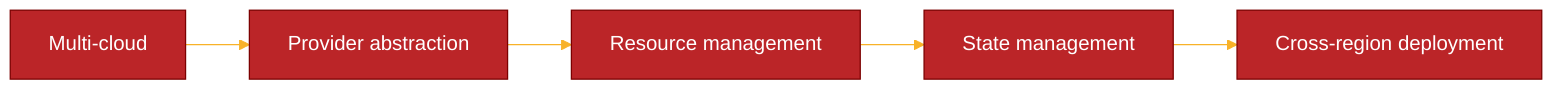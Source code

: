 ---
config:
  theme: 'base'
  themeVariables:
    primaryColor: '#BB2528'
    primaryTextColor: '#fff'
    primaryBorderColor: '#7C0000'
    lineColor: '#F8B229'
    secondaryColor: '#006100'
    tertiaryColor: '#fff'
---
graph LR
    A[Multi-cloud] --> B[Provider abstraction]
    B --> C[Resource management]  
    C --> D[State management]
    D --> E[Cross-region deployment]